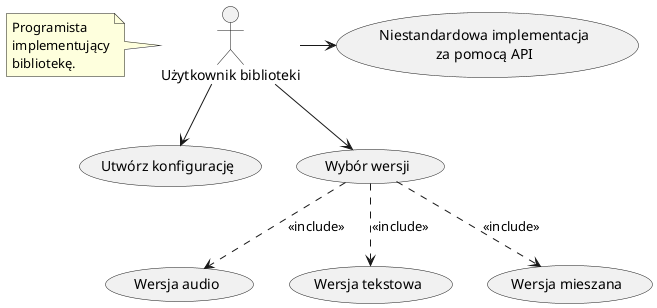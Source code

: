 @startuml
:Użytkownik biblioteki: as User

usecase DefineConfig as "Utwórz konfigurację"

'usecase UseNumbers as "Wykorzystanie cyfr"
'usecase UseLowerCases as "Wykorzystanie małych liter"
'usecase UseUpperCases as "Wykorzystanie wielkich liter"
'usecase NumberOfChars as "Zdefiniuj liczbę znaków"
'usecase UseGUI as "Wykorzystaj interfejs graficzny"
'usecase MinColorRation as "Ustal minimalny\nwspółczynnik kontrastu\nkolorów"
'usecase MaxColorRation as "Ustal maksymalny\nwspółczynnik kontrastu\nkolorów"
'usecase ToastMessage as "Użyj komunikatów Toast"
'usecase SpeakLanguage as "Wybierz język TTS"

usecase Version as "Wybór wersji"
usecase AudioVersion as "Wersja audio"
usecase TextVersion as "Wersja tekstowa"
usecase MixVersion as "Wersja mieszana"

usecase UseAPI as "Niestandardowa implementacja\nza pomocą API"


User --> DefineConfig
User --> Version
User -> UseAPI

Version ..> AudioVersion : <<include>>
Version ..> TextVersion : <<include>>
Version ..> MixVersion : <<include>>


'DefineConfig .> UseNumbers : <<extends>
'DefineConfig ..> UseLowerCases : <<extends>>
'DefineConfig ...> UseUpperCases : <<extends>>
'DefineConfig ...> NumberOfChars : <<extends>>
'UseGUI <.. DefineConfig : <<extends>>
'DefineConfig ...> MinColorRation : <<extends>>
'DefineConfig ...> MaxColorRation : <<extends>>
'ToastMessage <.. DefineConfig : <<extends>>
'SpeakLanguage <. DefineConfig : <<extends>>


note left of User
    Programista
    implementujący
    bibliotekę.
end note
@enduml